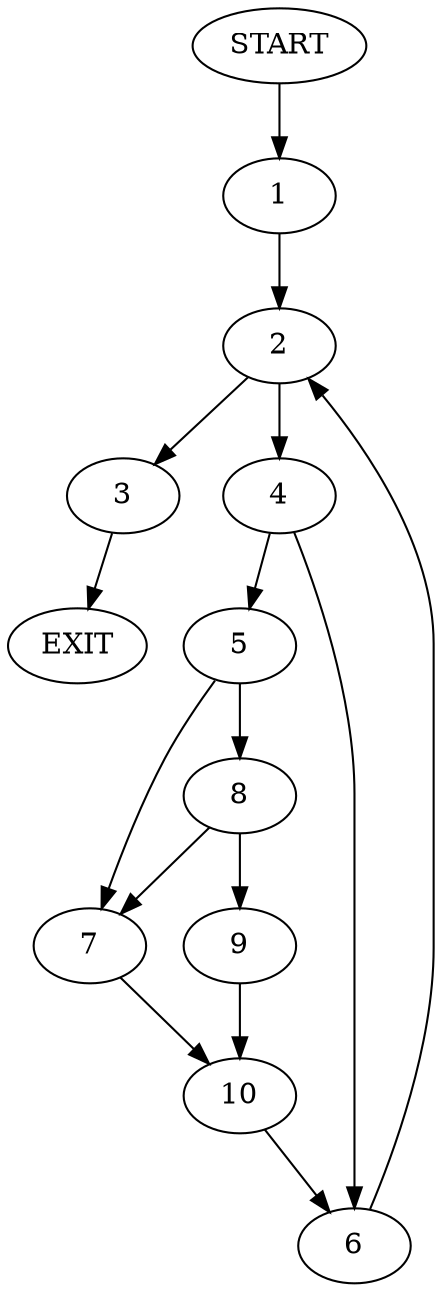 digraph {
0 [label="START"]
11 [label="EXIT"]
0 -> 1
1 -> 2
2 -> 3
2 -> 4
3 -> 11
4 -> 5
4 -> 6
6 -> 2
5 -> 7
5 -> 8
8 -> 7
8 -> 9
7 -> 10
9 -> 10
10 -> 6
}
